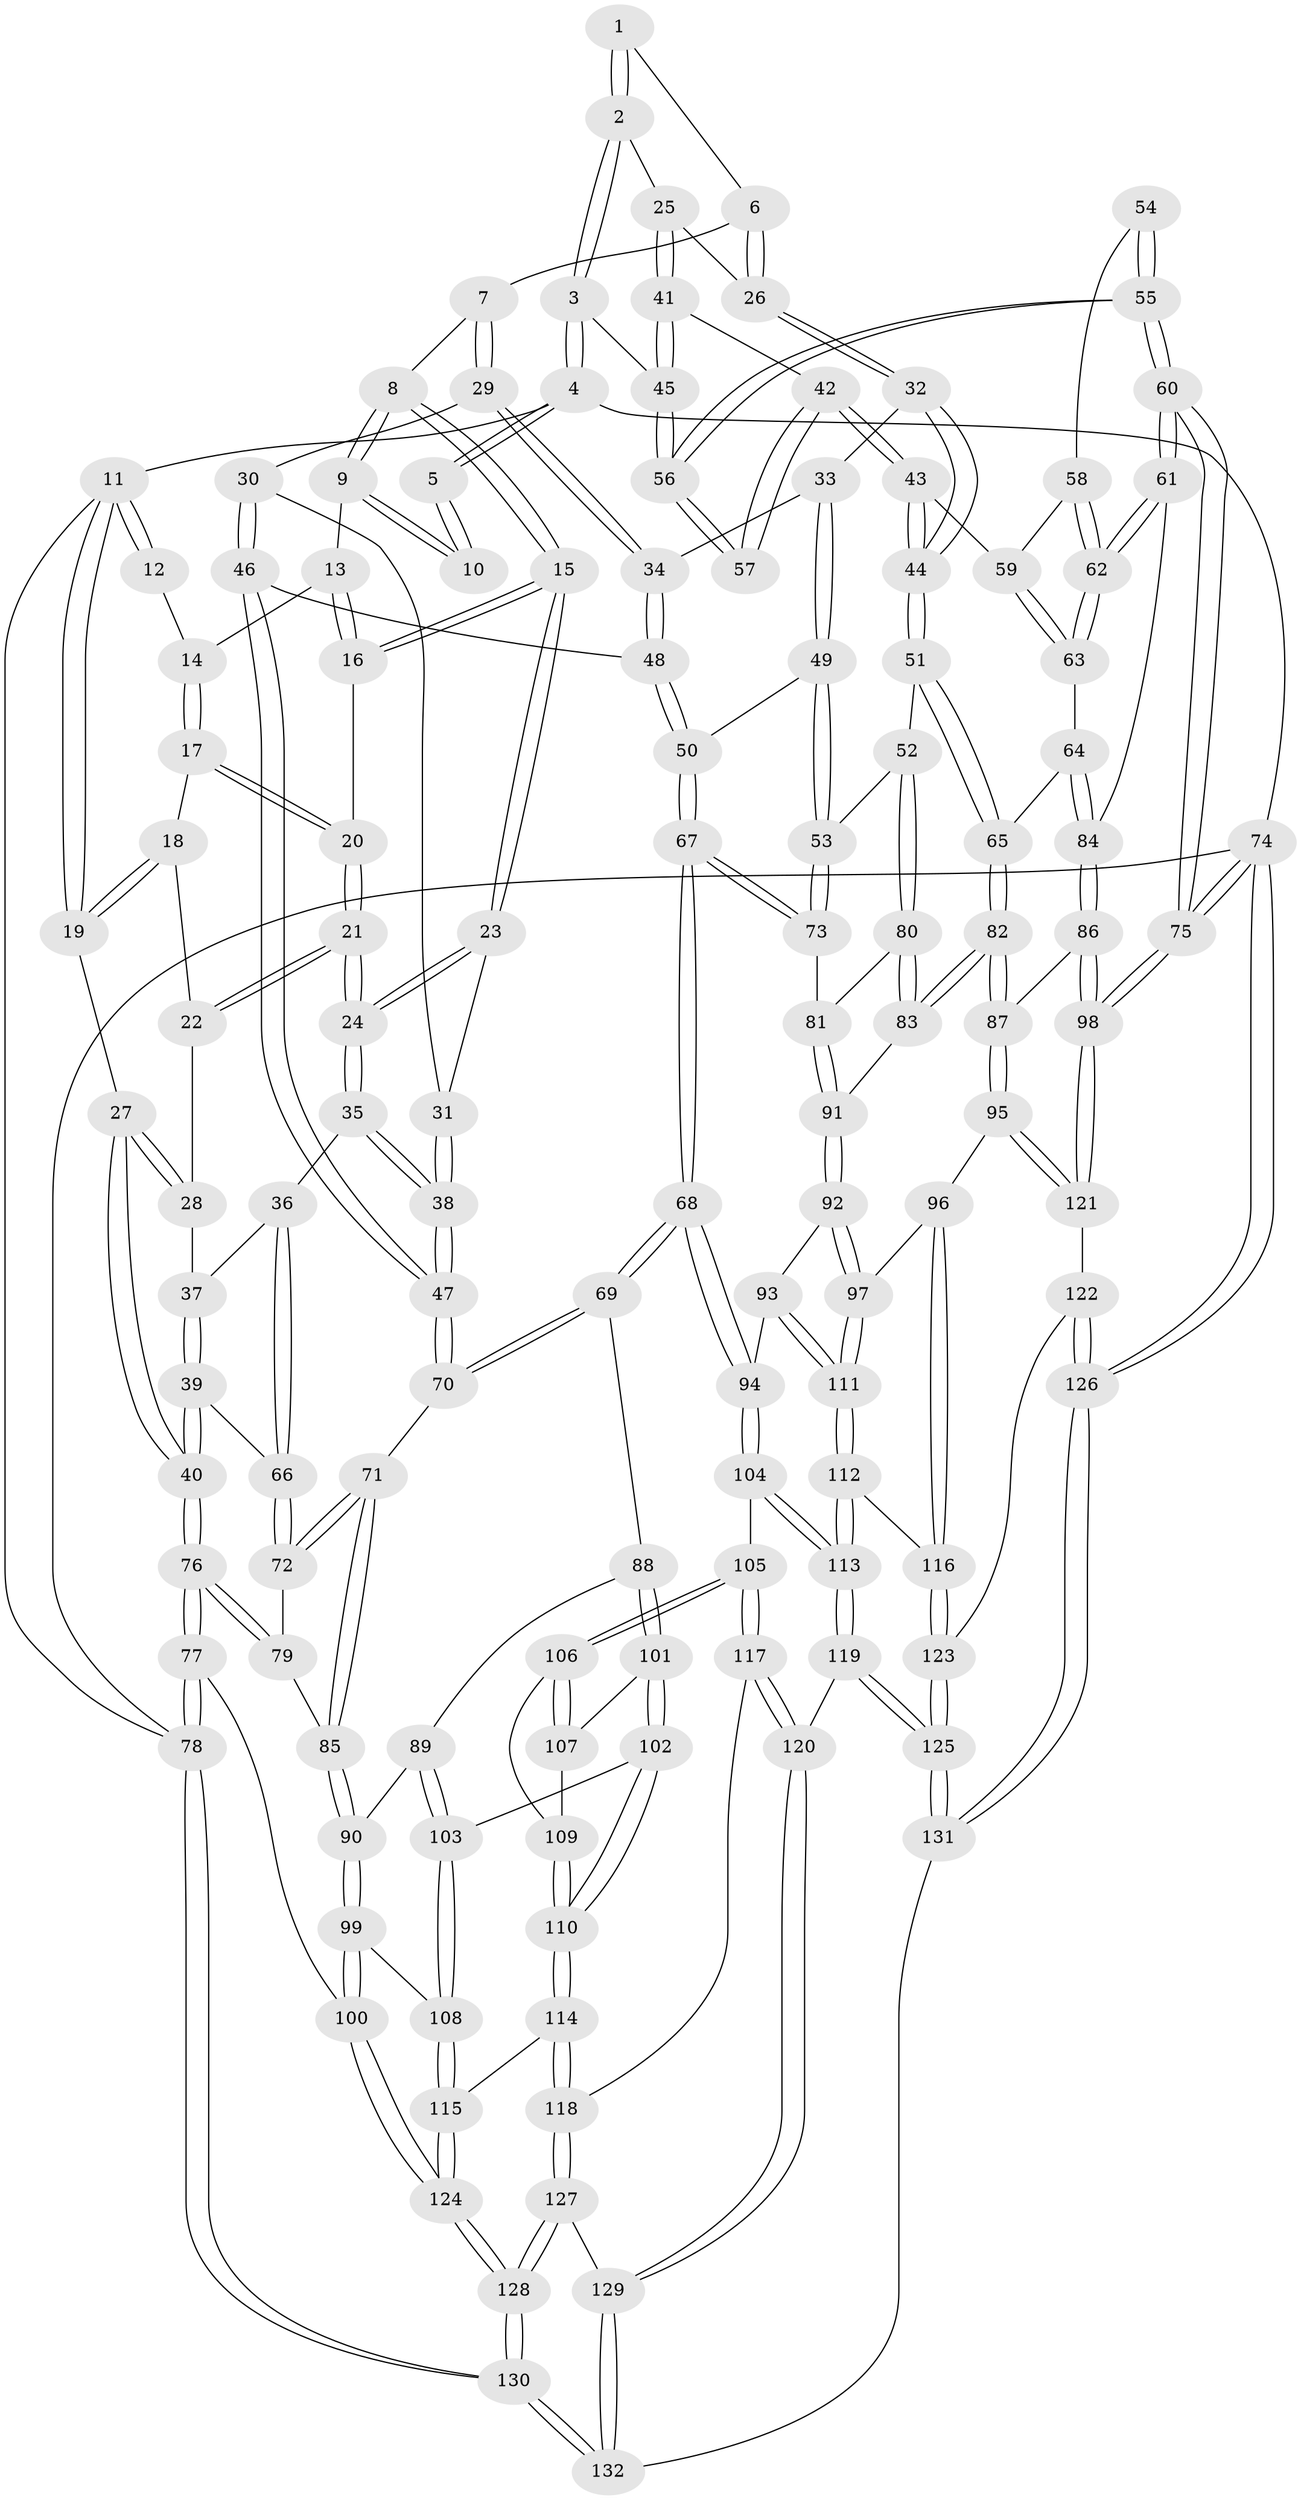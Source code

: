 // Generated by graph-tools (version 1.1) at 2025/38/03/09/25 02:38:26]
// undirected, 132 vertices, 327 edges
graph export_dot {
graph [start="1"]
  node [color=gray90,style=filled];
  1 [pos="+0.6012335832321282+0"];
  2 [pos="+0.736661872163943+0.11453814695362115"];
  3 [pos="+1+0"];
  4 [pos="+1+0"];
  5 [pos="+0.5868421278633229+0"];
  6 [pos="+0.5859222903626763+0.09709122052959032"];
  7 [pos="+0.45491103968372076+0.1206099944799501"];
  8 [pos="+0.42220296610133884+0.09624311137706681"];
  9 [pos="+0.4081037687645414+0"];
  10 [pos="+0.43287161991859097+0"];
  11 [pos="+0+0"];
  12 [pos="+0.14768944590881725+0"];
  13 [pos="+0.30506908912213054+0.022744374979013535"];
  14 [pos="+0.1481075687998632+0.018599865256463125"];
  15 [pos="+0.33550834798656953+0.14467144370191704"];
  16 [pos="+0.2630595527585569+0.10861920242017123"];
  17 [pos="+0.14544338289537126+0.03505537619473735"];
  18 [pos="+0.13577644922402185+0.04490802888425558"];
  19 [pos="+0+0"];
  20 [pos="+0.23013040495397774+0.10272473046897382"];
  21 [pos="+0.20593146999741982+0.21292085278564135"];
  22 [pos="+0.08702115397345928+0.12685573329719407"];
  23 [pos="+0.3342379810130895+0.14941456541063552"];
  24 [pos="+0.23422925451801713+0.30489890331923575"];
  25 [pos="+0.6924891486656203+0.16675707097128173"];
  26 [pos="+0.6760111260893062+0.1675385186122196"];
  27 [pos="+0+0.19629127155111642"];
  28 [pos="+0.056647202521583+0.15446509840323006"];
  29 [pos="+0.4765322754769403+0.21138485992825026"];
  30 [pos="+0.4234825215661963+0.2533160618573226"];
  31 [pos="+0.3757659143871715+0.23623584304448614"];
  32 [pos="+0.5831120263265669+0.2583263993528336"];
  33 [pos="+0.5707752032057736+0.26276412497691826"];
  34 [pos="+0.5347562632672395+0.2589497160053276"];
  35 [pos="+0.2286268717996356+0.34282719792450245"];
  36 [pos="+0.21032174992946698+0.3435841308959727"];
  37 [pos="+0.0903190868459008+0.2294389645845107"];
  38 [pos="+0.24858981539755967+0.35779343535503194"];
  39 [pos="+0+0.39626792833905383"];
  40 [pos="+0+0.39806803788844336"];
  41 [pos="+0.7429349461682448+0.23924135697274646"];
  42 [pos="+0.7816327064378951+0.3217332196969748"];
  43 [pos="+0.7635050259556919+0.36836952638820764"];
  44 [pos="+0.7203965057513767+0.40627300279884143"];
  45 [pos="+1+0"];
  46 [pos="+0.3842443850010477+0.3784357427134125"];
  47 [pos="+0.2841071790720718+0.392756954225463"];
  48 [pos="+0.44295800682280323+0.3930629911041068"];
  49 [pos="+0.5732320587314224+0.4218892363166011"];
  50 [pos="+0.4664341766978939+0.4134772564727044"];
  51 [pos="+0.7036719467095931+0.43338171995006103"];
  52 [pos="+0.6493541146036705+0.45223471347109045"];
  53 [pos="+0.5866394536367793+0.42992677662245504"];
  54 [pos="+0.9197933024188224+0.39879241044614655"];
  55 [pos="+1+0.16879742456528565"];
  56 [pos="+1+0.08208718467611784"];
  57 [pos="+0.8469658785855172+0.30051187708768373"];
  58 [pos="+0.9092807995615826+0.4150868793222125"];
  59 [pos="+0.8566613085745103+0.4271205922541234"];
  60 [pos="+1+0.5495160935860569"];
  61 [pos="+1+0.5563559127427234"];
  62 [pos="+0.9821175972096376+0.5057953834290674"];
  63 [pos="+0.8687926066933376+0.4799958376939808"];
  64 [pos="+0.8360015190198827+0.532996391804552"];
  65 [pos="+0.774346041177489+0.5472205259846094"];
  66 [pos="+0.05888840754954926+0.41131117206843926"];
  67 [pos="+0.4610440860020089+0.5905173905839689"];
  68 [pos="+0.3963814330560383+0.6287172593484655"];
  69 [pos="+0.3258587267664717+0.6078770816809017"];
  70 [pos="+0.2821992383458726+0.5303068246450126"];
  71 [pos="+0.15647630595899623+0.5530661312795537"];
  72 [pos="+0.09658617750574856+0.5051962739939153"];
  73 [pos="+0.4748481276958061+0.5903405167332415"];
  74 [pos="+1+1"];
  75 [pos="+1+0.9523707681428366"];
  76 [pos="+0+0.5792456456987491"];
  77 [pos="+0+0.738313245181178"];
  78 [pos="+0+1"];
  79 [pos="+0.05473569372869777+0.566620607137543"];
  80 [pos="+0.6186698805020553+0.5377945612863517"];
  81 [pos="+0.524295048129357+0.5979430544299695"];
  82 [pos="+0.7549608181018211+0.6654770674502037"];
  83 [pos="+0.6813486832086967+0.6348597643889067"];
  84 [pos="+0.958465222592179+0.5993388345972229"];
  85 [pos="+0.10690322883978533+0.6526320157940304"];
  86 [pos="+0.8904787843208704+0.667652979354488"];
  87 [pos="+0.7901764510312176+0.7414189961856473"];
  88 [pos="+0.30698142596353706+0.6282560566353779"];
  89 [pos="+0.22803054728864436+0.6734700363516405"];
  90 [pos="+0.10547363397025228+0.6661530014903843"];
  91 [pos="+0.5795568108974078+0.6616895260972983"];
  92 [pos="+0.5782920094020692+0.701967007124658"];
  93 [pos="+0.5179075030951925+0.7300853521985421"];
  94 [pos="+0.41210881111876335+0.675984774516272"];
  95 [pos="+0.7888537803834922+0.7528487030434207"];
  96 [pos="+0.6357734275865412+0.7583702239351567"];
  97 [pos="+0.6020172747712247+0.7317049450580971"];
  98 [pos="+1+0.9247688661755895"];
  99 [pos="+0.01845359742942526+0.7598349909096535"];
  100 [pos="+0+0.7637835531287569"];
  101 [pos="+0.29480925214032794+0.7251795129121057"];
  102 [pos="+0.23445663994042257+0.7794917306817248"];
  103 [pos="+0.2190814033844226+0.7158900525114654"];
  104 [pos="+0.4059887055345893+0.7898528478766601"];
  105 [pos="+0.3733123939670025+0.8141463888377016"];
  106 [pos="+0.35725289388235193+0.8069228467169561"];
  107 [pos="+0.29763744177641577+0.738967529834176"];
  108 [pos="+0.0999479787087531+0.8093652568161063"];
  109 [pos="+0.2826093817070976+0.793997918855523"];
  110 [pos="+0.23099002622721346+0.8146005375277041"];
  111 [pos="+0.5240223051071982+0.7919949922480743"];
  112 [pos="+0.5166776038673987+0.8429861010578692"];
  113 [pos="+0.5056092782969228+0.8473378441227133"];
  114 [pos="+0.20353140456392532+0.8548431585836288"];
  115 [pos="+0.15136219725119784+0.8541542165686354"];
  116 [pos="+0.565039804466717+0.8487709405683842"];
  117 [pos="+0.35879719391235176+0.8487213357671577"];
  118 [pos="+0.24198654386410617+0.884353476834698"];
  119 [pos="+0.48349778422965906+0.9050537198314315"];
  120 [pos="+0.4001588048703133+0.9824716847087308"];
  121 [pos="+0.7969473352229844+0.7786997604935736"];
  122 [pos="+0.7852285722875523+0.8149012028884554"];
  123 [pos="+0.6763050795681359+0.9482541015623369"];
  124 [pos="+0.09241685306117126+1"];
  125 [pos="+0.6595138797371619+1"];
  126 [pos="+1+1"];
  127 [pos="+0.2605564180565192+0.9318617491040139"];
  128 [pos="+0.09145732458096749+1"];
  129 [pos="+0.3753072326035839+1"];
  130 [pos="+0.02412788154970812+1"];
  131 [pos="+0.6654858118468335+1"];
  132 [pos="+0.38878121038945956+1"];
  1 -- 2;
  1 -- 2;
  1 -- 6;
  2 -- 3;
  2 -- 3;
  2 -- 25;
  3 -- 4;
  3 -- 4;
  3 -- 45;
  4 -- 5;
  4 -- 5;
  4 -- 11;
  4 -- 74;
  5 -- 10;
  5 -- 10;
  6 -- 7;
  6 -- 26;
  6 -- 26;
  7 -- 8;
  7 -- 29;
  7 -- 29;
  8 -- 9;
  8 -- 9;
  8 -- 15;
  8 -- 15;
  9 -- 10;
  9 -- 10;
  9 -- 13;
  11 -- 12;
  11 -- 12;
  11 -- 19;
  11 -- 19;
  11 -- 78;
  12 -- 14;
  13 -- 14;
  13 -- 16;
  13 -- 16;
  14 -- 17;
  14 -- 17;
  15 -- 16;
  15 -- 16;
  15 -- 23;
  15 -- 23;
  16 -- 20;
  17 -- 18;
  17 -- 20;
  17 -- 20;
  18 -- 19;
  18 -- 19;
  18 -- 22;
  19 -- 27;
  20 -- 21;
  20 -- 21;
  21 -- 22;
  21 -- 22;
  21 -- 24;
  21 -- 24;
  22 -- 28;
  23 -- 24;
  23 -- 24;
  23 -- 31;
  24 -- 35;
  24 -- 35;
  25 -- 26;
  25 -- 41;
  25 -- 41;
  26 -- 32;
  26 -- 32;
  27 -- 28;
  27 -- 28;
  27 -- 40;
  27 -- 40;
  28 -- 37;
  29 -- 30;
  29 -- 34;
  29 -- 34;
  30 -- 31;
  30 -- 46;
  30 -- 46;
  31 -- 38;
  31 -- 38;
  32 -- 33;
  32 -- 44;
  32 -- 44;
  33 -- 34;
  33 -- 49;
  33 -- 49;
  34 -- 48;
  34 -- 48;
  35 -- 36;
  35 -- 38;
  35 -- 38;
  36 -- 37;
  36 -- 66;
  36 -- 66;
  37 -- 39;
  37 -- 39;
  38 -- 47;
  38 -- 47;
  39 -- 40;
  39 -- 40;
  39 -- 66;
  40 -- 76;
  40 -- 76;
  41 -- 42;
  41 -- 45;
  41 -- 45;
  42 -- 43;
  42 -- 43;
  42 -- 57;
  42 -- 57;
  43 -- 44;
  43 -- 44;
  43 -- 59;
  44 -- 51;
  44 -- 51;
  45 -- 56;
  45 -- 56;
  46 -- 47;
  46 -- 47;
  46 -- 48;
  47 -- 70;
  47 -- 70;
  48 -- 50;
  48 -- 50;
  49 -- 50;
  49 -- 53;
  49 -- 53;
  50 -- 67;
  50 -- 67;
  51 -- 52;
  51 -- 65;
  51 -- 65;
  52 -- 53;
  52 -- 80;
  52 -- 80;
  53 -- 73;
  53 -- 73;
  54 -- 55;
  54 -- 55;
  54 -- 58;
  55 -- 56;
  55 -- 56;
  55 -- 60;
  55 -- 60;
  56 -- 57;
  56 -- 57;
  58 -- 59;
  58 -- 62;
  58 -- 62;
  59 -- 63;
  59 -- 63;
  60 -- 61;
  60 -- 61;
  60 -- 75;
  60 -- 75;
  61 -- 62;
  61 -- 62;
  61 -- 84;
  62 -- 63;
  62 -- 63;
  63 -- 64;
  64 -- 65;
  64 -- 84;
  64 -- 84;
  65 -- 82;
  65 -- 82;
  66 -- 72;
  66 -- 72;
  67 -- 68;
  67 -- 68;
  67 -- 73;
  67 -- 73;
  68 -- 69;
  68 -- 69;
  68 -- 94;
  68 -- 94;
  69 -- 70;
  69 -- 70;
  69 -- 88;
  70 -- 71;
  71 -- 72;
  71 -- 72;
  71 -- 85;
  71 -- 85;
  72 -- 79;
  73 -- 81;
  74 -- 75;
  74 -- 75;
  74 -- 126;
  74 -- 126;
  74 -- 78;
  75 -- 98;
  75 -- 98;
  76 -- 77;
  76 -- 77;
  76 -- 79;
  76 -- 79;
  77 -- 78;
  77 -- 78;
  77 -- 100;
  78 -- 130;
  78 -- 130;
  79 -- 85;
  80 -- 81;
  80 -- 83;
  80 -- 83;
  81 -- 91;
  81 -- 91;
  82 -- 83;
  82 -- 83;
  82 -- 87;
  82 -- 87;
  83 -- 91;
  84 -- 86;
  84 -- 86;
  85 -- 90;
  85 -- 90;
  86 -- 87;
  86 -- 98;
  86 -- 98;
  87 -- 95;
  87 -- 95;
  88 -- 89;
  88 -- 101;
  88 -- 101;
  89 -- 90;
  89 -- 103;
  89 -- 103;
  90 -- 99;
  90 -- 99;
  91 -- 92;
  91 -- 92;
  92 -- 93;
  92 -- 97;
  92 -- 97;
  93 -- 94;
  93 -- 111;
  93 -- 111;
  94 -- 104;
  94 -- 104;
  95 -- 96;
  95 -- 121;
  95 -- 121;
  96 -- 97;
  96 -- 116;
  96 -- 116;
  97 -- 111;
  97 -- 111;
  98 -- 121;
  98 -- 121;
  99 -- 100;
  99 -- 100;
  99 -- 108;
  100 -- 124;
  100 -- 124;
  101 -- 102;
  101 -- 102;
  101 -- 107;
  102 -- 103;
  102 -- 110;
  102 -- 110;
  103 -- 108;
  103 -- 108;
  104 -- 105;
  104 -- 113;
  104 -- 113;
  105 -- 106;
  105 -- 106;
  105 -- 117;
  105 -- 117;
  106 -- 107;
  106 -- 107;
  106 -- 109;
  107 -- 109;
  108 -- 115;
  108 -- 115;
  109 -- 110;
  109 -- 110;
  110 -- 114;
  110 -- 114;
  111 -- 112;
  111 -- 112;
  112 -- 113;
  112 -- 113;
  112 -- 116;
  113 -- 119;
  113 -- 119;
  114 -- 115;
  114 -- 118;
  114 -- 118;
  115 -- 124;
  115 -- 124;
  116 -- 123;
  116 -- 123;
  117 -- 118;
  117 -- 120;
  117 -- 120;
  118 -- 127;
  118 -- 127;
  119 -- 120;
  119 -- 125;
  119 -- 125;
  120 -- 129;
  120 -- 129;
  121 -- 122;
  122 -- 123;
  122 -- 126;
  122 -- 126;
  123 -- 125;
  123 -- 125;
  124 -- 128;
  124 -- 128;
  125 -- 131;
  125 -- 131;
  126 -- 131;
  126 -- 131;
  127 -- 128;
  127 -- 128;
  127 -- 129;
  128 -- 130;
  128 -- 130;
  129 -- 132;
  129 -- 132;
  130 -- 132;
  130 -- 132;
  131 -- 132;
}
